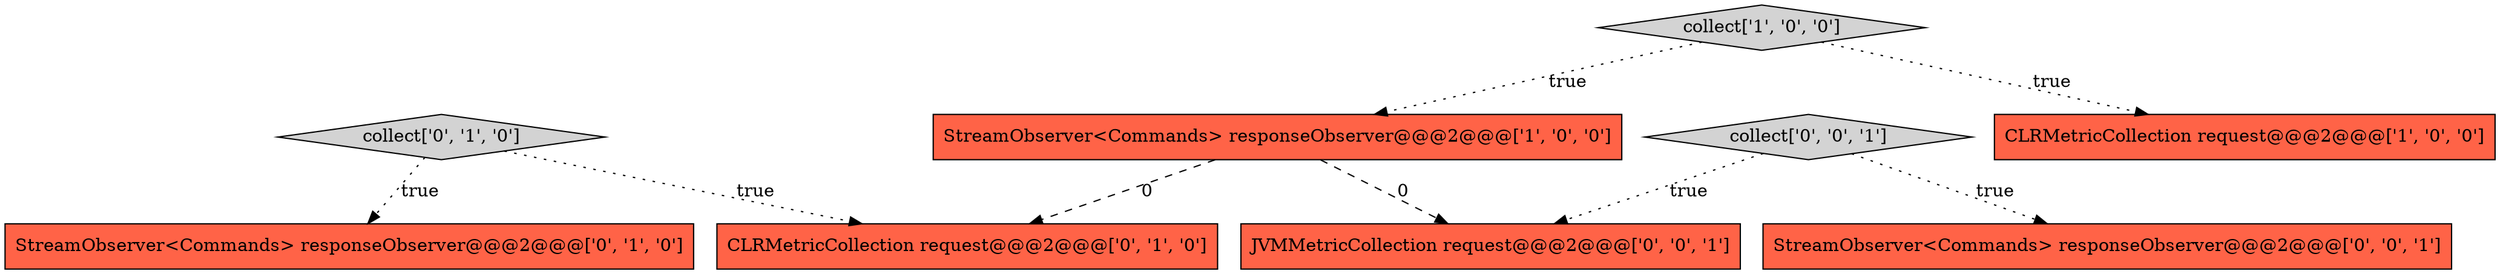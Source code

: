 digraph {
4 [style = filled, label = "collect['0', '1', '0']", fillcolor = lightgray, shape = diamond image = "AAA0AAABBB2BBB"];
6 [style = filled, label = "collect['0', '0', '1']", fillcolor = lightgray, shape = diamond image = "AAA0AAABBB3BBB"];
1 [style = filled, label = "StreamObserver<Commands> responseObserver@@@2@@@['1', '0', '0']", fillcolor = tomato, shape = box image = "AAA1AAABBB1BBB"];
3 [style = filled, label = "StreamObserver<Commands> responseObserver@@@2@@@['0', '1', '0']", fillcolor = tomato, shape = box image = "AAA0AAABBB2BBB"];
0 [style = filled, label = "CLRMetricCollection request@@@2@@@['1', '0', '0']", fillcolor = tomato, shape = box image = "AAA0AAABBB1BBB"];
5 [style = filled, label = "CLRMetricCollection request@@@2@@@['0', '1', '0']", fillcolor = tomato, shape = box image = "AAA1AAABBB2BBB"];
8 [style = filled, label = "JVMMetricCollection request@@@2@@@['0', '0', '1']", fillcolor = tomato, shape = box image = "AAA0AAABBB3BBB"];
7 [style = filled, label = "StreamObserver<Commands> responseObserver@@@2@@@['0', '0', '1']", fillcolor = tomato, shape = box image = "AAA0AAABBB3BBB"];
2 [style = filled, label = "collect['1', '0', '0']", fillcolor = lightgray, shape = diamond image = "AAA0AAABBB1BBB"];
4->5 [style = dotted, label="true"];
1->8 [style = dashed, label="0"];
2->0 [style = dotted, label="true"];
4->3 [style = dotted, label="true"];
1->5 [style = dashed, label="0"];
2->1 [style = dotted, label="true"];
6->8 [style = dotted, label="true"];
6->7 [style = dotted, label="true"];
}
